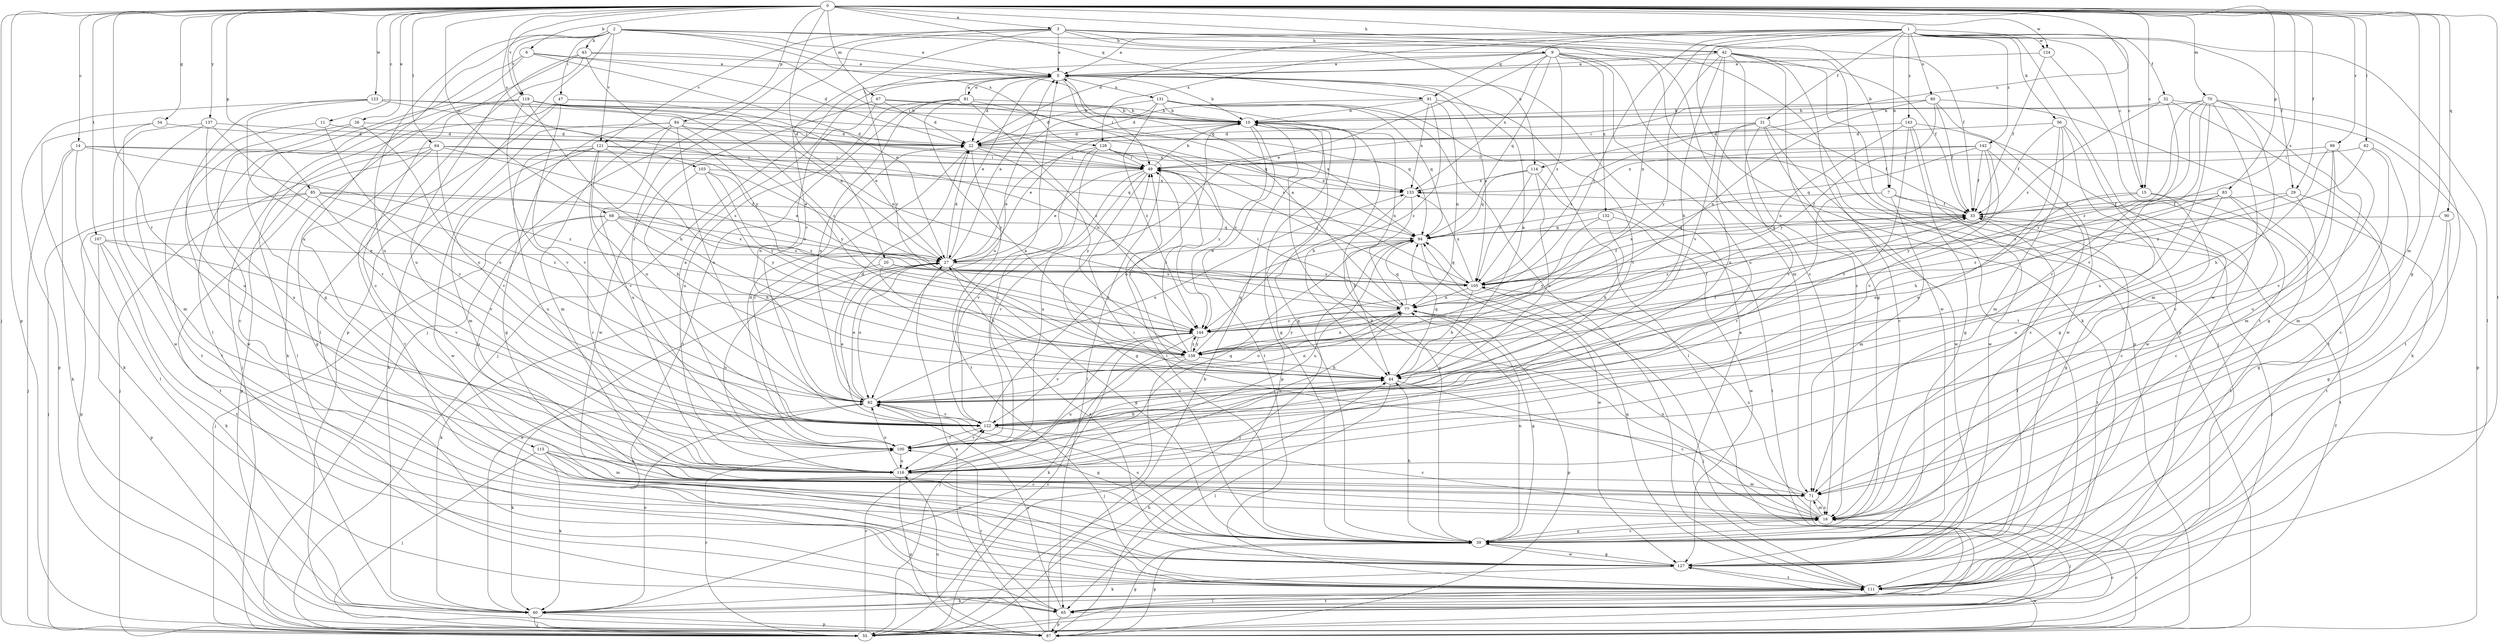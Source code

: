 strict digraph  {
0;
1;
2;
3;
5;
6;
7;
9;
10;
11;
14;
15;
16;
20;
22;
26;
27;
29;
31;
32;
33;
34;
39;
42;
43;
44;
47;
49;
55;
56;
60;
62;
64;
65;
67;
68;
70;
71;
77;
80;
81;
82;
83;
84;
85;
87;
90;
91;
94;
99;
100;
103;
105;
107;
111;
114;
115;
116;
119;
121;
122;
123;
124;
127;
128;
131;
132;
133;
137;
138;
142;
143;
144;
0 -> 3  [label=a];
0 -> 6  [label=b];
0 -> 7  [label=b];
0 -> 11  [label=c];
0 -> 14  [label=c];
0 -> 15  [label=c];
0 -> 20  [label=d];
0 -> 26  [label=e];
0 -> 29  [label=f];
0 -> 34  [label=g];
0 -> 39  [label=g];
0 -> 42  [label=h];
0 -> 55  [label=j];
0 -> 62  [label=l];
0 -> 64  [label=l];
0 -> 67  [label=m];
0 -> 68  [label=m];
0 -> 70  [label=m];
0 -> 71  [label=m];
0 -> 83  [label=p];
0 -> 84  [label=p];
0 -> 85  [label=p];
0 -> 87  [label=p];
0 -> 90  [label=q];
0 -> 91  [label=q];
0 -> 99  [label=r];
0 -> 100  [label=r];
0 -> 103  [label=s];
0 -> 105  [label=s];
0 -> 107  [label=t];
0 -> 111  [label=t];
0 -> 114  [label=u];
0 -> 119  [label=v];
0 -> 123  [label=w];
0 -> 124  [label=w];
0 -> 137  [label=y];
1 -> 5  [label=a];
1 -> 7  [label=b];
1 -> 15  [label=c];
1 -> 22  [label=d];
1 -> 29  [label=f];
1 -> 31  [label=f];
1 -> 32  [label=f];
1 -> 56  [label=k];
1 -> 60  [label=k];
1 -> 65  [label=l];
1 -> 77  [label=n];
1 -> 80  [label=o];
1 -> 91  [label=q];
1 -> 124  [label=w];
1 -> 127  [label=w];
1 -> 128  [label=x];
1 -> 142  [label=z];
1 -> 143  [label=z];
1 -> 144  [label=z];
2 -> 5  [label=a];
2 -> 42  [label=h];
2 -> 43  [label=h];
2 -> 47  [label=i];
2 -> 87  [label=p];
2 -> 94  [label=q];
2 -> 114  [label=u];
2 -> 115  [label=u];
2 -> 116  [label=u];
2 -> 119  [label=v];
2 -> 121  [label=v];
2 -> 128  [label=x];
3 -> 5  [label=a];
3 -> 9  [label=b];
3 -> 15  [label=c];
3 -> 16  [label=c];
3 -> 33  [label=f];
3 -> 55  [label=j];
3 -> 87  [label=p];
3 -> 100  [label=r];
3 -> 121  [label=v];
3 -> 122  [label=v];
5 -> 10  [label=b];
5 -> 22  [label=d];
5 -> 27  [label=e];
5 -> 49  [label=i];
5 -> 55  [label=j];
5 -> 81  [label=o];
5 -> 105  [label=s];
5 -> 131  [label=x];
6 -> 5  [label=a];
6 -> 22  [label=d];
6 -> 27  [label=e];
6 -> 39  [label=g];
6 -> 65  [label=l];
7 -> 33  [label=f];
7 -> 55  [label=j];
7 -> 71  [label=m];
7 -> 100  [label=r];
7 -> 105  [label=s];
9 -> 5  [label=a];
9 -> 27  [label=e];
9 -> 33  [label=f];
9 -> 71  [label=m];
9 -> 87  [label=p];
9 -> 94  [label=q];
9 -> 105  [label=s];
9 -> 116  [label=u];
9 -> 132  [label=x];
9 -> 133  [label=x];
9 -> 138  [label=y];
10 -> 22  [label=d];
10 -> 27  [label=e];
10 -> 39  [label=g];
10 -> 44  [label=h];
10 -> 77  [label=n];
10 -> 87  [label=p];
10 -> 111  [label=t];
10 -> 144  [label=z];
11 -> 22  [label=d];
11 -> 111  [label=t];
11 -> 122  [label=v];
14 -> 49  [label=i];
14 -> 55  [label=j];
14 -> 60  [label=k];
14 -> 65  [label=l];
14 -> 94  [label=q];
14 -> 144  [label=z];
15 -> 33  [label=f];
15 -> 39  [label=g];
15 -> 44  [label=h];
15 -> 111  [label=t];
16 -> 10  [label=b];
16 -> 39  [label=g];
16 -> 71  [label=m];
16 -> 77  [label=n];
16 -> 105  [label=s];
20 -> 44  [label=h];
20 -> 105  [label=s];
20 -> 116  [label=u];
20 -> 144  [label=z];
22 -> 49  [label=i];
22 -> 100  [label=r];
22 -> 111  [label=t];
22 -> 133  [label=x];
22 -> 138  [label=y];
26 -> 16  [label=c];
26 -> 22  [label=d];
26 -> 82  [label=o];
26 -> 127  [label=w];
27 -> 5  [label=a];
27 -> 22  [label=d];
27 -> 39  [label=g];
27 -> 60  [label=k];
27 -> 82  [label=o];
27 -> 105  [label=s];
29 -> 16  [label=c];
29 -> 33  [label=f];
29 -> 39  [label=g];
29 -> 144  [label=z];
31 -> 16  [label=c];
31 -> 22  [label=d];
31 -> 33  [label=f];
31 -> 82  [label=o];
31 -> 105  [label=s];
31 -> 122  [label=v];
31 -> 127  [label=w];
32 -> 10  [label=b];
32 -> 87  [label=p];
32 -> 100  [label=r];
32 -> 105  [label=s];
32 -> 111  [label=t];
33 -> 94  [label=q];
33 -> 111  [label=t];
33 -> 144  [label=z];
34 -> 22  [label=d];
34 -> 60  [label=k];
34 -> 71  [label=m];
39 -> 16  [label=c];
39 -> 44  [label=h];
39 -> 49  [label=i];
39 -> 77  [label=n];
39 -> 82  [label=o];
39 -> 87  [label=p];
39 -> 127  [label=w];
42 -> 5  [label=a];
42 -> 16  [label=c];
42 -> 39  [label=g];
42 -> 44  [label=h];
42 -> 55  [label=j];
42 -> 111  [label=t];
42 -> 122  [label=v];
42 -> 127  [label=w];
42 -> 138  [label=y];
43 -> 5  [label=a];
43 -> 16  [label=c];
43 -> 49  [label=i];
43 -> 65  [label=l];
43 -> 116  [label=u];
43 -> 138  [label=y];
44 -> 5  [label=a];
44 -> 16  [label=c];
44 -> 33  [label=f];
44 -> 49  [label=i];
44 -> 65  [label=l];
44 -> 82  [label=o];
44 -> 94  [label=q];
47 -> 10  [label=b];
47 -> 27  [label=e];
47 -> 60  [label=k];
47 -> 111  [label=t];
47 -> 122  [label=v];
49 -> 10  [label=b];
49 -> 27  [label=e];
49 -> 39  [label=g];
49 -> 100  [label=r];
49 -> 122  [label=v];
49 -> 133  [label=x];
55 -> 16  [label=c];
55 -> 33  [label=f];
55 -> 44  [label=h];
55 -> 100  [label=r];
55 -> 122  [label=v];
55 -> 144  [label=z];
56 -> 22  [label=d];
56 -> 33  [label=f];
56 -> 39  [label=g];
56 -> 71  [label=m];
56 -> 116  [label=u];
56 -> 127  [label=w];
60 -> 27  [label=e];
60 -> 55  [label=j];
60 -> 82  [label=o];
60 -> 87  [label=p];
62 -> 16  [label=c];
62 -> 49  [label=i];
62 -> 71  [label=m];
62 -> 144  [label=z];
64 -> 27  [label=e];
64 -> 39  [label=g];
64 -> 49  [label=i];
64 -> 55  [label=j];
64 -> 87  [label=p];
64 -> 105  [label=s];
64 -> 122  [label=v];
65 -> 82  [label=o];
65 -> 87  [label=p];
65 -> 100  [label=r];
65 -> 111  [label=t];
67 -> 10  [label=b];
67 -> 22  [label=d];
67 -> 82  [label=o];
67 -> 94  [label=q];
67 -> 127  [label=w];
68 -> 27  [label=e];
68 -> 44  [label=h];
68 -> 55  [label=j];
68 -> 94  [label=q];
68 -> 100  [label=r];
68 -> 105  [label=s];
68 -> 116  [label=u];
70 -> 10  [label=b];
70 -> 16  [label=c];
70 -> 39  [label=g];
70 -> 71  [label=m];
70 -> 111  [label=t];
70 -> 116  [label=u];
70 -> 122  [label=v];
70 -> 138  [label=y];
70 -> 144  [label=z];
71 -> 16  [label=c];
71 -> 49  [label=i];
71 -> 55  [label=j];
77 -> 5  [label=a];
77 -> 39  [label=g];
77 -> 49  [label=i];
77 -> 82  [label=o];
77 -> 87  [label=p];
77 -> 94  [label=q];
77 -> 116  [label=u];
77 -> 138  [label=y];
77 -> 144  [label=z];
80 -> 10  [label=b];
80 -> 33  [label=f];
80 -> 49  [label=i];
80 -> 60  [label=k];
80 -> 77  [label=n];
80 -> 127  [label=w];
80 -> 138  [label=y];
81 -> 5  [label=a];
81 -> 10  [label=b];
81 -> 82  [label=o];
81 -> 105  [label=s];
81 -> 111  [label=t];
81 -> 116  [label=u];
81 -> 138  [label=y];
81 -> 144  [label=z];
82 -> 22  [label=d];
82 -> 27  [label=e];
82 -> 39  [label=g];
82 -> 60  [label=k];
82 -> 77  [label=n];
82 -> 122  [label=v];
82 -> 133  [label=x];
83 -> 16  [label=c];
83 -> 33  [label=f];
83 -> 82  [label=o];
83 -> 105  [label=s];
83 -> 111  [label=t];
83 -> 116  [label=u];
84 -> 22  [label=d];
84 -> 39  [label=g];
84 -> 60  [label=k];
84 -> 71  [label=m];
84 -> 82  [label=o];
84 -> 116  [label=u];
84 -> 133  [label=x];
84 -> 138  [label=y];
85 -> 33  [label=f];
85 -> 55  [label=j];
85 -> 87  [label=p];
85 -> 105  [label=s];
85 -> 111  [label=t];
85 -> 122  [label=v];
85 -> 144  [label=z];
87 -> 10  [label=b];
87 -> 16  [label=c];
87 -> 27  [label=e];
87 -> 39  [label=g];
87 -> 116  [label=u];
87 -> 127  [label=w];
90 -> 39  [label=g];
90 -> 94  [label=q];
90 -> 111  [label=t];
91 -> 10  [label=b];
91 -> 22  [label=d];
91 -> 77  [label=n];
91 -> 122  [label=v];
91 -> 133  [label=x];
91 -> 144  [label=z];
94 -> 27  [label=e];
94 -> 55  [label=j];
94 -> 116  [label=u];
94 -> 127  [label=w];
99 -> 44  [label=h];
99 -> 49  [label=i];
99 -> 71  [label=m];
99 -> 116  [label=u];
99 -> 122  [label=v];
100 -> 5  [label=a];
100 -> 22  [label=d];
100 -> 44  [label=h];
100 -> 116  [label=u];
100 -> 122  [label=v];
103 -> 27  [label=e];
103 -> 44  [label=h];
103 -> 133  [label=x];
103 -> 138  [label=y];
103 -> 144  [label=z];
105 -> 33  [label=f];
105 -> 44  [label=h];
105 -> 49  [label=i];
105 -> 55  [label=j];
105 -> 77  [label=n];
105 -> 94  [label=q];
105 -> 133  [label=x];
107 -> 27  [label=e];
107 -> 60  [label=k];
107 -> 87  [label=p];
107 -> 111  [label=t];
107 -> 122  [label=v];
111 -> 5  [label=a];
111 -> 60  [label=k];
111 -> 65  [label=l];
111 -> 94  [label=q];
114 -> 65  [label=l];
114 -> 82  [label=o];
114 -> 94  [label=q];
114 -> 105  [label=s];
114 -> 133  [label=x];
115 -> 16  [label=c];
115 -> 55  [label=j];
115 -> 60  [label=k];
115 -> 71  [label=m];
115 -> 116  [label=u];
115 -> 127  [label=w];
116 -> 71  [label=m];
116 -> 82  [label=o];
116 -> 87  [label=p];
116 -> 94  [label=q];
119 -> 10  [label=b];
119 -> 27  [label=e];
119 -> 44  [label=h];
119 -> 55  [label=j];
119 -> 65  [label=l];
119 -> 94  [label=q];
119 -> 122  [label=v];
119 -> 144  [label=z];
121 -> 49  [label=i];
121 -> 71  [label=m];
121 -> 77  [label=n];
121 -> 82  [label=o];
121 -> 116  [label=u];
121 -> 122  [label=v];
121 -> 127  [label=w];
121 -> 138  [label=y];
122 -> 5  [label=a];
122 -> 10  [label=b];
122 -> 16  [label=c];
122 -> 27  [label=e];
122 -> 100  [label=r];
123 -> 10  [label=b];
123 -> 49  [label=i];
123 -> 77  [label=n];
123 -> 87  [label=p];
123 -> 100  [label=r];
123 -> 116  [label=u];
124 -> 5  [label=a];
124 -> 33  [label=f];
124 -> 111  [label=t];
127 -> 27  [label=e];
127 -> 33  [label=f];
127 -> 39  [label=g];
127 -> 60  [label=k];
127 -> 111  [label=t];
128 -> 27  [label=e];
128 -> 49  [label=i];
128 -> 65  [label=l];
128 -> 100  [label=r];
128 -> 116  [label=u];
128 -> 144  [label=z];
131 -> 10  [label=b];
131 -> 22  [label=d];
131 -> 39  [label=g];
131 -> 65  [label=l];
131 -> 82  [label=o];
131 -> 94  [label=q];
131 -> 111  [label=t];
131 -> 144  [label=z];
132 -> 44  [label=h];
132 -> 94  [label=q];
132 -> 127  [label=w];
132 -> 138  [label=y];
133 -> 33  [label=f];
133 -> 39  [label=g];
133 -> 44  [label=h];
137 -> 22  [label=d];
137 -> 82  [label=o];
137 -> 111  [label=t];
137 -> 116  [label=u];
137 -> 127  [label=w];
138 -> 44  [label=h];
138 -> 49  [label=i];
138 -> 55  [label=j];
138 -> 77  [label=n];
138 -> 94  [label=q];
138 -> 116  [label=u];
138 -> 144  [label=z];
142 -> 16  [label=c];
142 -> 33  [label=f];
142 -> 49  [label=i];
142 -> 94  [label=q];
142 -> 122  [label=v];
142 -> 133  [label=x];
142 -> 138  [label=y];
143 -> 22  [label=d];
143 -> 39  [label=g];
143 -> 65  [label=l];
143 -> 77  [label=n];
143 -> 122  [label=v];
143 -> 127  [label=w];
144 -> 33  [label=f];
144 -> 55  [label=j];
144 -> 60  [label=k];
144 -> 122  [label=v];
144 -> 138  [label=y];
}
